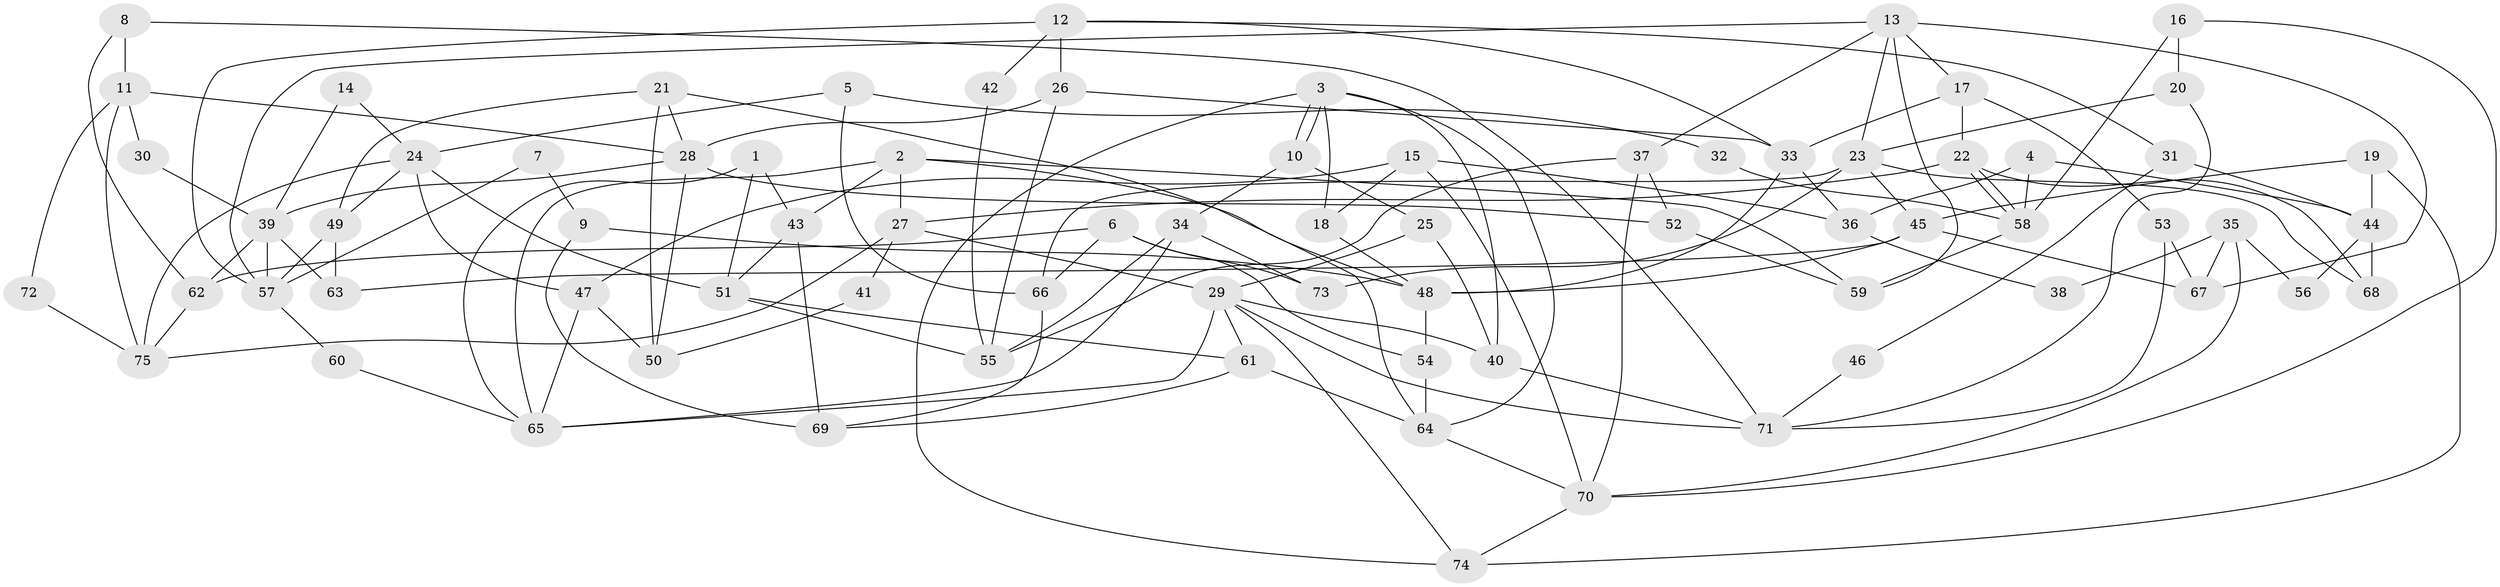 // Generated by graph-tools (version 1.1) at 2025/26/03/09/25 03:26:15]
// undirected, 75 vertices, 150 edges
graph export_dot {
graph [start="1"]
  node [color=gray90,style=filled];
  1;
  2;
  3;
  4;
  5;
  6;
  7;
  8;
  9;
  10;
  11;
  12;
  13;
  14;
  15;
  16;
  17;
  18;
  19;
  20;
  21;
  22;
  23;
  24;
  25;
  26;
  27;
  28;
  29;
  30;
  31;
  32;
  33;
  34;
  35;
  36;
  37;
  38;
  39;
  40;
  41;
  42;
  43;
  44;
  45;
  46;
  47;
  48;
  49;
  50;
  51;
  52;
  53;
  54;
  55;
  56;
  57;
  58;
  59;
  60;
  61;
  62;
  63;
  64;
  65;
  66;
  67;
  68;
  69;
  70;
  71;
  72;
  73;
  74;
  75;
  1 -- 43;
  1 -- 51;
  1 -- 65;
  2 -- 65;
  2 -- 48;
  2 -- 27;
  2 -- 43;
  2 -- 59;
  3 -- 74;
  3 -- 10;
  3 -- 10;
  3 -- 18;
  3 -- 40;
  3 -- 64;
  4 -- 44;
  4 -- 58;
  4 -- 36;
  5 -- 24;
  5 -- 66;
  5 -- 32;
  6 -- 62;
  6 -- 54;
  6 -- 66;
  6 -- 73;
  7 -- 57;
  7 -- 9;
  8 -- 71;
  8 -- 62;
  8 -- 11;
  9 -- 48;
  9 -- 69;
  10 -- 34;
  10 -- 25;
  11 -- 28;
  11 -- 30;
  11 -- 72;
  11 -- 75;
  12 -- 57;
  12 -- 26;
  12 -- 31;
  12 -- 33;
  12 -- 42;
  13 -- 17;
  13 -- 23;
  13 -- 37;
  13 -- 57;
  13 -- 59;
  13 -- 67;
  14 -- 39;
  14 -- 24;
  15 -- 36;
  15 -- 70;
  15 -- 18;
  15 -- 47;
  16 -- 70;
  16 -- 58;
  16 -- 20;
  17 -- 22;
  17 -- 33;
  17 -- 53;
  18 -- 48;
  19 -- 45;
  19 -- 74;
  19 -- 44;
  20 -- 71;
  20 -- 23;
  21 -- 49;
  21 -- 50;
  21 -- 28;
  21 -- 64;
  22 -- 27;
  22 -- 58;
  22 -- 58;
  22 -- 68;
  23 -- 66;
  23 -- 45;
  23 -- 68;
  23 -- 73;
  24 -- 51;
  24 -- 47;
  24 -- 49;
  24 -- 75;
  25 -- 29;
  25 -- 40;
  26 -- 55;
  26 -- 33;
  26 -- 28;
  27 -- 75;
  27 -- 29;
  27 -- 41;
  28 -- 39;
  28 -- 50;
  28 -- 52;
  29 -- 40;
  29 -- 61;
  29 -- 65;
  29 -- 71;
  29 -- 74;
  30 -- 39;
  31 -- 44;
  31 -- 46;
  32 -- 58;
  33 -- 48;
  33 -- 36;
  34 -- 73;
  34 -- 65;
  34 -- 55;
  35 -- 67;
  35 -- 70;
  35 -- 38;
  35 -- 56;
  36 -- 38;
  37 -- 52;
  37 -- 55;
  37 -- 70;
  39 -- 57;
  39 -- 62;
  39 -- 63;
  40 -- 71;
  41 -- 50;
  42 -- 55;
  43 -- 51;
  43 -- 69;
  44 -- 68;
  44 -- 56;
  45 -- 67;
  45 -- 48;
  45 -- 63;
  46 -- 71;
  47 -- 65;
  47 -- 50;
  48 -- 54;
  49 -- 63;
  49 -- 57;
  51 -- 55;
  51 -- 61;
  52 -- 59;
  53 -- 71;
  53 -- 67;
  54 -- 64;
  57 -- 60;
  58 -- 59;
  60 -- 65;
  61 -- 64;
  61 -- 69;
  62 -- 75;
  64 -- 70;
  66 -- 69;
  70 -- 74;
  72 -- 75;
}

